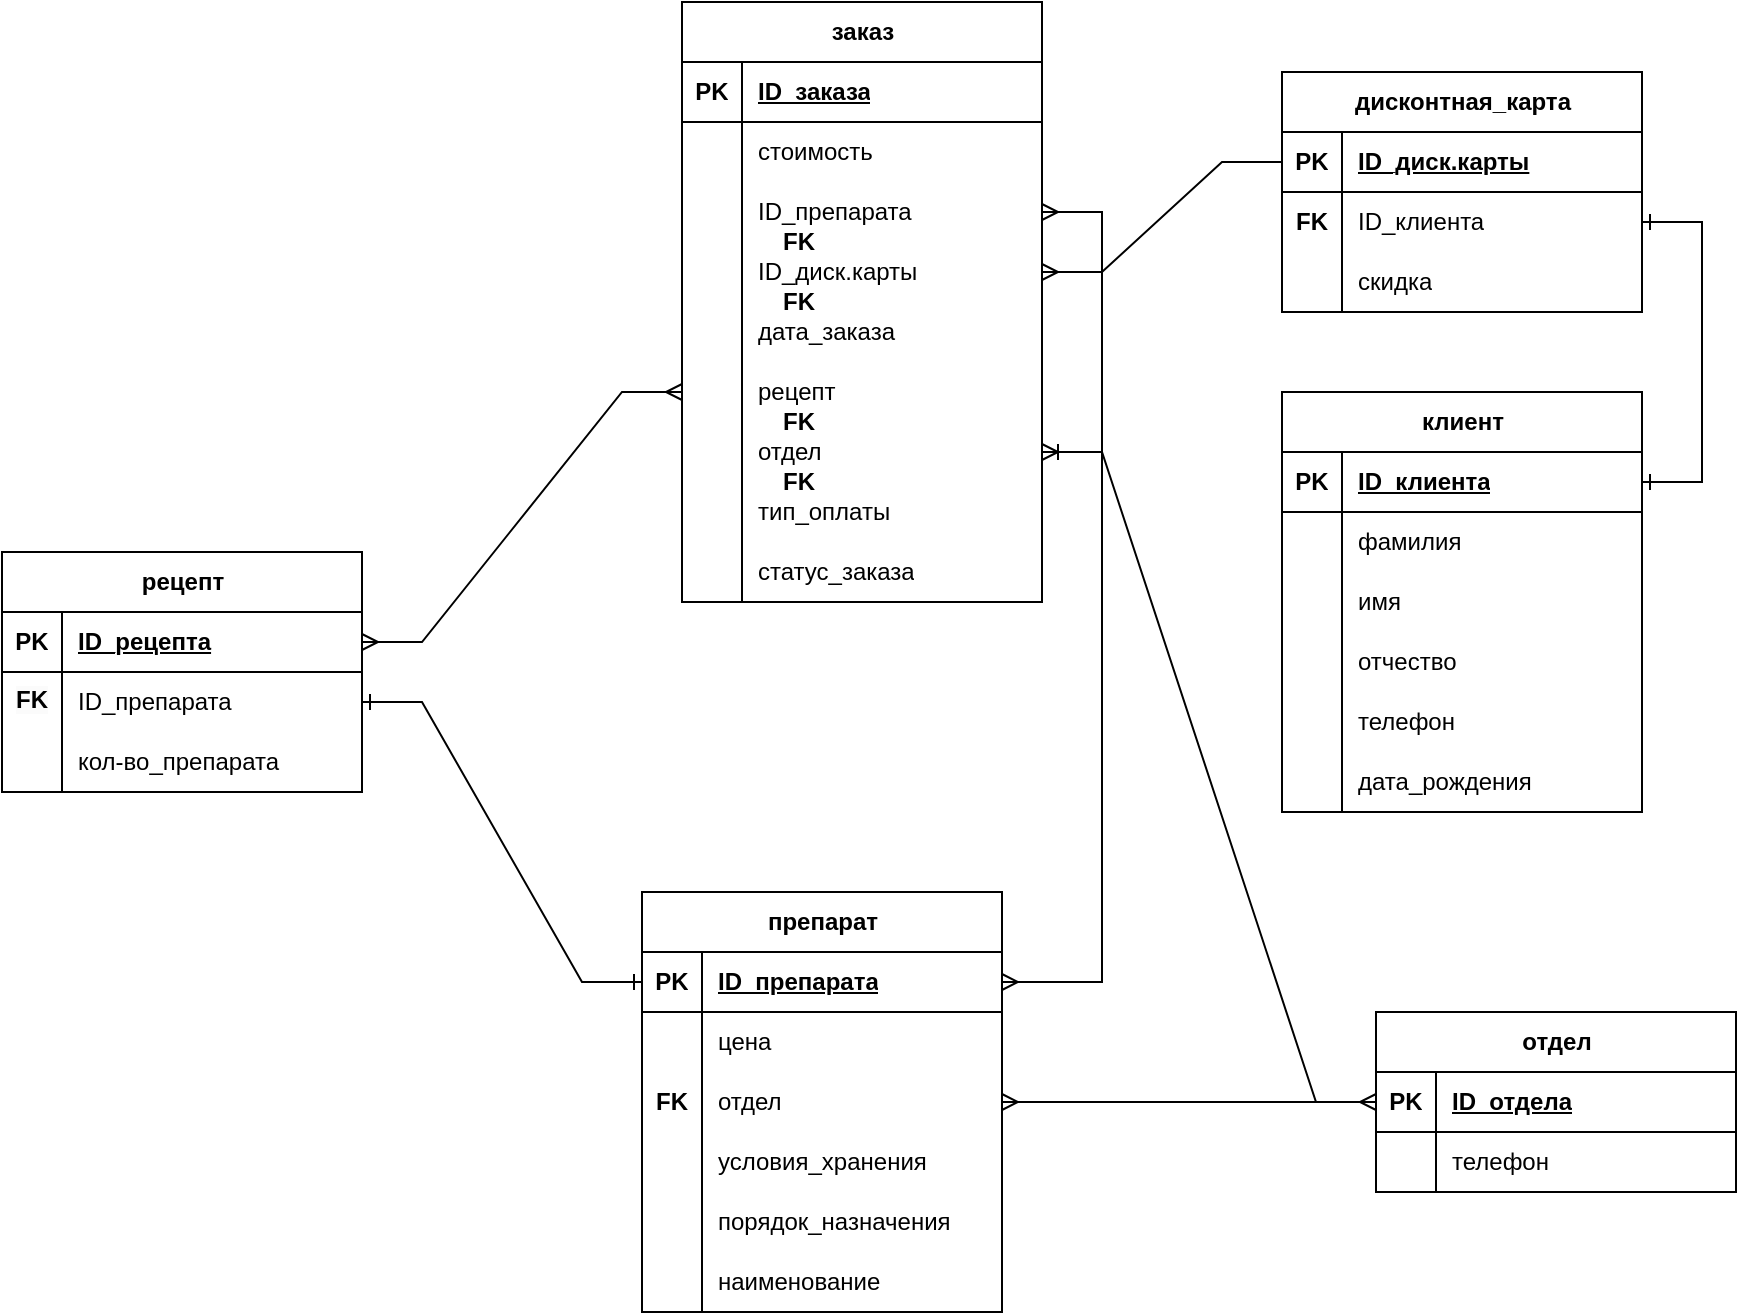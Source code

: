 <mxfile version="21.1.1" type="device">
  <diagram name="Страница 1" id="qy8NnJwtSG6lkpLDstHp">
    <mxGraphModel dx="2204" dy="796" grid="1" gridSize="10" guides="1" tooltips="1" connect="1" arrows="1" fold="1" page="1" pageScale="1" pageWidth="827" pageHeight="1169" math="0" shadow="0">
      <root>
        <mxCell id="0" />
        <mxCell id="1" parent="0" />
        <mxCell id="eyTSos5ArVH9YkbJexCp-23" value="отдел" style="shape=table;startSize=30;container=1;collapsible=1;childLayout=tableLayout;fixedRows=1;rowLines=0;fontStyle=1;align=center;resizeLast=1;html=1;" vertex="1" parent="1">
          <mxGeometry x="647" y="720" width="180" height="90" as="geometry" />
        </mxCell>
        <mxCell id="eyTSos5ArVH9YkbJexCp-24" value="" style="shape=tableRow;horizontal=0;startSize=0;swimlaneHead=0;swimlaneBody=0;fillColor=none;collapsible=0;dropTarget=0;points=[[0,0.5],[1,0.5]];portConstraint=eastwest;top=0;left=0;right=0;bottom=1;" vertex="1" parent="eyTSos5ArVH9YkbJexCp-23">
          <mxGeometry y="30" width="180" height="30" as="geometry" />
        </mxCell>
        <mxCell id="eyTSos5ArVH9YkbJexCp-25" value="PK" style="shape=partialRectangle;connectable=0;fillColor=none;top=0;left=0;bottom=0;right=0;fontStyle=1;overflow=hidden;whiteSpace=wrap;html=1;" vertex="1" parent="eyTSos5ArVH9YkbJexCp-24">
          <mxGeometry width="30" height="30" as="geometry">
            <mxRectangle width="30" height="30" as="alternateBounds" />
          </mxGeometry>
        </mxCell>
        <mxCell id="eyTSos5ArVH9YkbJexCp-26" value="ID_отдела" style="shape=partialRectangle;connectable=0;fillColor=none;top=0;left=0;bottom=0;right=0;align=left;spacingLeft=6;fontStyle=5;overflow=hidden;whiteSpace=wrap;html=1;" vertex="1" parent="eyTSos5ArVH9YkbJexCp-24">
          <mxGeometry x="30" width="150" height="30" as="geometry">
            <mxRectangle width="150" height="30" as="alternateBounds" />
          </mxGeometry>
        </mxCell>
        <mxCell id="eyTSos5ArVH9YkbJexCp-27" value="" style="shape=tableRow;horizontal=0;startSize=0;swimlaneHead=0;swimlaneBody=0;fillColor=none;collapsible=0;dropTarget=0;points=[[0,0.5],[1,0.5]];portConstraint=eastwest;top=0;left=0;right=0;bottom=0;" vertex="1" parent="eyTSos5ArVH9YkbJexCp-23">
          <mxGeometry y="60" width="180" height="30" as="geometry" />
        </mxCell>
        <mxCell id="eyTSos5ArVH9YkbJexCp-28" value="" style="shape=partialRectangle;connectable=0;fillColor=none;top=0;left=0;bottom=0;right=0;editable=1;overflow=hidden;whiteSpace=wrap;html=1;" vertex="1" parent="eyTSos5ArVH9YkbJexCp-27">
          <mxGeometry width="30" height="30" as="geometry">
            <mxRectangle width="30" height="30" as="alternateBounds" />
          </mxGeometry>
        </mxCell>
        <mxCell id="eyTSos5ArVH9YkbJexCp-29" value="телефон" style="shape=partialRectangle;connectable=0;fillColor=none;top=0;left=0;bottom=0;right=0;align=left;spacingLeft=6;overflow=hidden;whiteSpace=wrap;html=1;" vertex="1" parent="eyTSos5ArVH9YkbJexCp-27">
          <mxGeometry x="30" width="150" height="30" as="geometry">
            <mxRectangle width="150" height="30" as="alternateBounds" />
          </mxGeometry>
        </mxCell>
        <mxCell id="eyTSos5ArVH9YkbJexCp-43" value="" style="group" vertex="1" connectable="0" parent="1">
          <mxGeometry x="280" y="660" width="180" height="210" as="geometry" />
        </mxCell>
        <mxCell id="eyTSos5ArVH9YkbJexCp-10" value="препарат" style="shape=table;startSize=30;container=1;collapsible=1;childLayout=tableLayout;fixedRows=1;rowLines=0;fontStyle=1;align=center;resizeLast=1;html=1;" vertex="1" parent="eyTSos5ArVH9YkbJexCp-43">
          <mxGeometry width="180" height="210" as="geometry" />
        </mxCell>
        <mxCell id="eyTSos5ArVH9YkbJexCp-11" value="" style="shape=tableRow;horizontal=0;startSize=0;swimlaneHead=0;swimlaneBody=0;fillColor=none;collapsible=0;dropTarget=0;points=[[0,0.5],[1,0.5]];portConstraint=eastwest;top=0;left=0;right=0;bottom=1;" vertex="1" parent="eyTSos5ArVH9YkbJexCp-10">
          <mxGeometry y="30" width="180" height="30" as="geometry" />
        </mxCell>
        <mxCell id="eyTSos5ArVH9YkbJexCp-12" value="PK" style="shape=partialRectangle;connectable=0;fillColor=none;top=0;left=0;bottom=0;right=0;fontStyle=1;overflow=hidden;whiteSpace=wrap;html=1;" vertex="1" parent="eyTSos5ArVH9YkbJexCp-11">
          <mxGeometry width="30" height="30" as="geometry">
            <mxRectangle width="30" height="30" as="alternateBounds" />
          </mxGeometry>
        </mxCell>
        <mxCell id="eyTSos5ArVH9YkbJexCp-13" value="ID_препарата" style="shape=partialRectangle;connectable=0;fillColor=none;top=0;left=0;bottom=0;right=0;align=left;spacingLeft=6;fontStyle=5;overflow=hidden;whiteSpace=wrap;html=1;" vertex="1" parent="eyTSos5ArVH9YkbJexCp-11">
          <mxGeometry x="30" width="150" height="30" as="geometry">
            <mxRectangle width="150" height="30" as="alternateBounds" />
          </mxGeometry>
        </mxCell>
        <mxCell id="eyTSos5ArVH9YkbJexCp-14" value="" style="shape=tableRow;horizontal=0;startSize=0;swimlaneHead=0;swimlaneBody=0;fillColor=none;collapsible=0;dropTarget=0;points=[[0,0.5],[1,0.5]];portConstraint=eastwest;top=0;left=0;right=0;bottom=0;" vertex="1" parent="eyTSos5ArVH9YkbJexCp-10">
          <mxGeometry y="60" width="180" height="30" as="geometry" />
        </mxCell>
        <mxCell id="eyTSos5ArVH9YkbJexCp-15" value="" style="shape=partialRectangle;connectable=0;fillColor=none;top=0;left=0;bottom=0;right=0;editable=1;overflow=hidden;whiteSpace=wrap;html=1;" vertex="1" parent="eyTSos5ArVH9YkbJexCp-14">
          <mxGeometry width="30" height="30" as="geometry">
            <mxRectangle width="30" height="30" as="alternateBounds" />
          </mxGeometry>
        </mxCell>
        <mxCell id="eyTSos5ArVH9YkbJexCp-16" value="цена" style="shape=partialRectangle;connectable=0;fillColor=none;top=0;left=0;bottom=0;right=0;align=left;spacingLeft=6;overflow=hidden;whiteSpace=wrap;html=1;" vertex="1" parent="eyTSos5ArVH9YkbJexCp-14">
          <mxGeometry x="30" width="150" height="30" as="geometry">
            <mxRectangle width="150" height="30" as="alternateBounds" />
          </mxGeometry>
        </mxCell>
        <mxCell id="eyTSos5ArVH9YkbJexCp-17" value="" style="shape=tableRow;horizontal=0;startSize=0;swimlaneHead=0;swimlaneBody=0;fillColor=none;collapsible=0;dropTarget=0;points=[[0,0.5],[1,0.5]];portConstraint=eastwest;top=0;left=0;right=0;bottom=0;" vertex="1" parent="eyTSos5ArVH9YkbJexCp-10">
          <mxGeometry y="90" width="180" height="30" as="geometry" />
        </mxCell>
        <mxCell id="eyTSos5ArVH9YkbJexCp-18" value="" style="shape=partialRectangle;connectable=0;fillColor=none;top=0;left=0;bottom=0;right=0;editable=1;overflow=hidden;whiteSpace=wrap;html=1;" vertex="1" parent="eyTSos5ArVH9YkbJexCp-17">
          <mxGeometry width="30" height="30" as="geometry">
            <mxRectangle width="30" height="30" as="alternateBounds" />
          </mxGeometry>
        </mxCell>
        <mxCell id="eyTSos5ArVH9YkbJexCp-19" value="отдел" style="shape=partialRectangle;connectable=0;fillColor=none;top=0;left=0;bottom=0;right=0;align=left;spacingLeft=6;overflow=hidden;whiteSpace=wrap;html=1;" vertex="1" parent="eyTSos5ArVH9YkbJexCp-17">
          <mxGeometry x="30" width="150" height="30" as="geometry">
            <mxRectangle width="150" height="30" as="alternateBounds" />
          </mxGeometry>
        </mxCell>
        <mxCell id="eyTSos5ArVH9YkbJexCp-20" value="" style="shape=tableRow;horizontal=0;startSize=0;swimlaneHead=0;swimlaneBody=0;fillColor=none;collapsible=0;dropTarget=0;points=[[0,0.5],[1,0.5]];portConstraint=eastwest;top=0;left=0;right=0;bottom=0;" vertex="1" parent="eyTSos5ArVH9YkbJexCp-10">
          <mxGeometry y="120" width="180" height="30" as="geometry" />
        </mxCell>
        <mxCell id="eyTSos5ArVH9YkbJexCp-21" value="" style="shape=partialRectangle;connectable=0;fillColor=none;top=0;left=0;bottom=0;right=0;editable=1;overflow=hidden;whiteSpace=wrap;html=1;" vertex="1" parent="eyTSos5ArVH9YkbJexCp-20">
          <mxGeometry width="30" height="30" as="geometry">
            <mxRectangle width="30" height="30" as="alternateBounds" />
          </mxGeometry>
        </mxCell>
        <mxCell id="eyTSos5ArVH9YkbJexCp-22" value="условия_хранения" style="shape=partialRectangle;connectable=0;fillColor=none;top=0;left=0;bottom=0;right=0;align=left;spacingLeft=6;overflow=hidden;whiteSpace=wrap;html=1;" vertex="1" parent="eyTSos5ArVH9YkbJexCp-20">
          <mxGeometry x="30" width="150" height="30" as="geometry">
            <mxRectangle width="150" height="30" as="alternateBounds" />
          </mxGeometry>
        </mxCell>
        <mxCell id="eyTSos5ArVH9YkbJexCp-36" value="" style="shape=tableRow;horizontal=0;startSize=0;swimlaneHead=0;swimlaneBody=0;fillColor=none;collapsible=0;dropTarget=0;points=[[0,0.5],[1,0.5]];portConstraint=eastwest;top=0;left=0;right=0;bottom=0;" vertex="1" parent="eyTSos5ArVH9YkbJexCp-10">
          <mxGeometry y="150" width="180" height="30" as="geometry" />
        </mxCell>
        <mxCell id="eyTSos5ArVH9YkbJexCp-37" value="" style="shape=partialRectangle;connectable=0;fillColor=none;top=0;left=0;bottom=0;right=0;editable=1;overflow=hidden;whiteSpace=wrap;html=1;" vertex="1" parent="eyTSos5ArVH9YkbJexCp-36">
          <mxGeometry width="30" height="30" as="geometry">
            <mxRectangle width="30" height="30" as="alternateBounds" />
          </mxGeometry>
        </mxCell>
        <mxCell id="eyTSos5ArVH9YkbJexCp-38" value="порядок_назначения" style="shape=partialRectangle;connectable=0;fillColor=none;top=0;left=0;bottom=0;right=0;align=left;spacingLeft=6;overflow=hidden;whiteSpace=wrap;html=1;" vertex="1" parent="eyTSos5ArVH9YkbJexCp-36">
          <mxGeometry x="30" width="150" height="30" as="geometry">
            <mxRectangle width="150" height="30" as="alternateBounds" />
          </mxGeometry>
        </mxCell>
        <mxCell id="eyTSos5ArVH9YkbJexCp-39" value="" style="shape=tableRow;horizontal=0;startSize=0;swimlaneHead=0;swimlaneBody=0;fillColor=none;collapsible=0;dropTarget=0;points=[[0,0.5],[1,0.5]];portConstraint=eastwest;top=0;left=0;right=0;bottom=0;" vertex="1" parent="eyTSos5ArVH9YkbJexCp-10">
          <mxGeometry y="180" width="180" height="30" as="geometry" />
        </mxCell>
        <mxCell id="eyTSos5ArVH9YkbJexCp-40" value="" style="shape=partialRectangle;connectable=0;fillColor=none;top=0;left=0;bottom=0;right=0;editable=1;overflow=hidden;whiteSpace=wrap;html=1;" vertex="1" parent="eyTSos5ArVH9YkbJexCp-39">
          <mxGeometry width="30" height="30" as="geometry">
            <mxRectangle width="30" height="30" as="alternateBounds" />
          </mxGeometry>
        </mxCell>
        <mxCell id="eyTSos5ArVH9YkbJexCp-41" value="наименование" style="shape=partialRectangle;connectable=0;fillColor=none;top=0;left=0;bottom=0;right=0;align=left;spacingLeft=6;overflow=hidden;whiteSpace=wrap;html=1;" vertex="1" parent="eyTSos5ArVH9YkbJexCp-39">
          <mxGeometry x="30" width="150" height="30" as="geometry">
            <mxRectangle width="150" height="30" as="alternateBounds" />
          </mxGeometry>
        </mxCell>
        <mxCell id="eyTSos5ArVH9YkbJexCp-42" value="FK" style="shape=partialRectangle;connectable=0;fillColor=none;top=0;left=0;bottom=0;right=0;fontStyle=1;overflow=hidden;whiteSpace=wrap;html=1;" vertex="1" parent="eyTSos5ArVH9YkbJexCp-43">
          <mxGeometry y="90" width="30" height="30" as="geometry">
            <mxRectangle width="30" height="30" as="alternateBounds" />
          </mxGeometry>
        </mxCell>
        <mxCell id="eyTSos5ArVH9YkbJexCp-87" value="клиент" style="shape=table;startSize=30;container=1;collapsible=1;childLayout=tableLayout;fixedRows=1;rowLines=0;fontStyle=1;align=center;resizeLast=1;html=1;" vertex="1" parent="1">
          <mxGeometry x="600" y="410" width="180" height="210" as="geometry" />
        </mxCell>
        <mxCell id="eyTSos5ArVH9YkbJexCp-88" value="" style="shape=tableRow;horizontal=0;startSize=0;swimlaneHead=0;swimlaneBody=0;fillColor=none;collapsible=0;dropTarget=0;points=[[0,0.5],[1,0.5]];portConstraint=eastwest;top=0;left=0;right=0;bottom=1;" vertex="1" parent="eyTSos5ArVH9YkbJexCp-87">
          <mxGeometry y="30" width="180" height="30" as="geometry" />
        </mxCell>
        <mxCell id="eyTSos5ArVH9YkbJexCp-89" value="PK" style="shape=partialRectangle;connectable=0;fillColor=none;top=0;left=0;bottom=0;right=0;fontStyle=1;overflow=hidden;whiteSpace=wrap;html=1;" vertex="1" parent="eyTSos5ArVH9YkbJexCp-88">
          <mxGeometry width="30" height="30" as="geometry">
            <mxRectangle width="30" height="30" as="alternateBounds" />
          </mxGeometry>
        </mxCell>
        <mxCell id="eyTSos5ArVH9YkbJexCp-90" value="ID_клиента" style="shape=partialRectangle;connectable=0;fillColor=none;top=0;left=0;bottom=0;right=0;align=left;spacingLeft=6;fontStyle=5;overflow=hidden;whiteSpace=wrap;html=1;" vertex="1" parent="eyTSos5ArVH9YkbJexCp-88">
          <mxGeometry x="30" width="150" height="30" as="geometry">
            <mxRectangle width="150" height="30" as="alternateBounds" />
          </mxGeometry>
        </mxCell>
        <mxCell id="eyTSos5ArVH9YkbJexCp-91" value="" style="shape=tableRow;horizontal=0;startSize=0;swimlaneHead=0;swimlaneBody=0;fillColor=none;collapsible=0;dropTarget=0;points=[[0,0.5],[1,0.5]];portConstraint=eastwest;top=0;left=0;right=0;bottom=0;" vertex="1" parent="eyTSos5ArVH9YkbJexCp-87">
          <mxGeometry y="60" width="180" height="30" as="geometry" />
        </mxCell>
        <mxCell id="eyTSos5ArVH9YkbJexCp-92" value="" style="shape=partialRectangle;connectable=0;fillColor=none;top=0;left=0;bottom=0;right=0;editable=1;overflow=hidden;whiteSpace=wrap;html=1;" vertex="1" parent="eyTSos5ArVH9YkbJexCp-91">
          <mxGeometry width="30" height="30" as="geometry">
            <mxRectangle width="30" height="30" as="alternateBounds" />
          </mxGeometry>
        </mxCell>
        <mxCell id="eyTSos5ArVH9YkbJexCp-93" value="фамилия" style="shape=partialRectangle;connectable=0;fillColor=none;top=0;left=0;bottom=0;right=0;align=left;spacingLeft=6;overflow=hidden;whiteSpace=wrap;html=1;" vertex="1" parent="eyTSos5ArVH9YkbJexCp-91">
          <mxGeometry x="30" width="150" height="30" as="geometry">
            <mxRectangle width="150" height="30" as="alternateBounds" />
          </mxGeometry>
        </mxCell>
        <mxCell id="eyTSos5ArVH9YkbJexCp-94" value="" style="shape=tableRow;horizontal=0;startSize=0;swimlaneHead=0;swimlaneBody=0;fillColor=none;collapsible=0;dropTarget=0;points=[[0,0.5],[1,0.5]];portConstraint=eastwest;top=0;left=0;right=0;bottom=0;" vertex="1" parent="eyTSos5ArVH9YkbJexCp-87">
          <mxGeometry y="90" width="180" height="30" as="geometry" />
        </mxCell>
        <mxCell id="eyTSos5ArVH9YkbJexCp-95" value="" style="shape=partialRectangle;connectable=0;fillColor=none;top=0;left=0;bottom=0;right=0;editable=1;overflow=hidden;whiteSpace=wrap;html=1;" vertex="1" parent="eyTSos5ArVH9YkbJexCp-94">
          <mxGeometry width="30" height="30" as="geometry">
            <mxRectangle width="30" height="30" as="alternateBounds" />
          </mxGeometry>
        </mxCell>
        <mxCell id="eyTSos5ArVH9YkbJexCp-96" value="имя" style="shape=partialRectangle;connectable=0;fillColor=none;top=0;left=0;bottom=0;right=0;align=left;spacingLeft=6;overflow=hidden;whiteSpace=wrap;html=1;" vertex="1" parent="eyTSos5ArVH9YkbJexCp-94">
          <mxGeometry x="30" width="150" height="30" as="geometry">
            <mxRectangle width="150" height="30" as="alternateBounds" />
          </mxGeometry>
        </mxCell>
        <mxCell id="eyTSos5ArVH9YkbJexCp-97" value="" style="shape=tableRow;horizontal=0;startSize=0;swimlaneHead=0;swimlaneBody=0;fillColor=none;collapsible=0;dropTarget=0;points=[[0,0.5],[1,0.5]];portConstraint=eastwest;top=0;left=0;right=0;bottom=0;" vertex="1" parent="eyTSos5ArVH9YkbJexCp-87">
          <mxGeometry y="120" width="180" height="30" as="geometry" />
        </mxCell>
        <mxCell id="eyTSos5ArVH9YkbJexCp-98" value="" style="shape=partialRectangle;connectable=0;fillColor=none;top=0;left=0;bottom=0;right=0;editable=1;overflow=hidden;whiteSpace=wrap;html=1;" vertex="1" parent="eyTSos5ArVH9YkbJexCp-97">
          <mxGeometry width="30" height="30" as="geometry">
            <mxRectangle width="30" height="30" as="alternateBounds" />
          </mxGeometry>
        </mxCell>
        <mxCell id="eyTSos5ArVH9YkbJexCp-99" value="отчество" style="shape=partialRectangle;connectable=0;fillColor=none;top=0;left=0;bottom=0;right=0;align=left;spacingLeft=6;overflow=hidden;whiteSpace=wrap;html=1;" vertex="1" parent="eyTSos5ArVH9YkbJexCp-97">
          <mxGeometry x="30" width="150" height="30" as="geometry">
            <mxRectangle width="150" height="30" as="alternateBounds" />
          </mxGeometry>
        </mxCell>
        <mxCell id="eyTSos5ArVH9YkbJexCp-100" value="" style="shape=tableRow;horizontal=0;startSize=0;swimlaneHead=0;swimlaneBody=0;fillColor=none;collapsible=0;dropTarget=0;points=[[0,0.5],[1,0.5]];portConstraint=eastwest;top=0;left=0;right=0;bottom=0;" vertex="1" parent="eyTSos5ArVH9YkbJexCp-87">
          <mxGeometry y="150" width="180" height="30" as="geometry" />
        </mxCell>
        <mxCell id="eyTSos5ArVH9YkbJexCp-101" value="" style="shape=partialRectangle;connectable=0;fillColor=none;top=0;left=0;bottom=0;right=0;editable=1;overflow=hidden;whiteSpace=wrap;html=1;" vertex="1" parent="eyTSos5ArVH9YkbJexCp-100">
          <mxGeometry width="30" height="30" as="geometry">
            <mxRectangle width="30" height="30" as="alternateBounds" />
          </mxGeometry>
        </mxCell>
        <mxCell id="eyTSos5ArVH9YkbJexCp-102" value="телефон" style="shape=partialRectangle;connectable=0;fillColor=none;top=0;left=0;bottom=0;right=0;align=left;spacingLeft=6;overflow=hidden;whiteSpace=wrap;html=1;" vertex="1" parent="eyTSos5ArVH9YkbJexCp-100">
          <mxGeometry x="30" width="150" height="30" as="geometry">
            <mxRectangle width="150" height="30" as="alternateBounds" />
          </mxGeometry>
        </mxCell>
        <mxCell id="eyTSos5ArVH9YkbJexCp-103" value="" style="shape=tableRow;horizontal=0;startSize=0;swimlaneHead=0;swimlaneBody=0;fillColor=none;collapsible=0;dropTarget=0;points=[[0,0.5],[1,0.5]];portConstraint=eastwest;top=0;left=0;right=0;bottom=0;" vertex="1" parent="eyTSos5ArVH9YkbJexCp-87">
          <mxGeometry y="180" width="180" height="30" as="geometry" />
        </mxCell>
        <mxCell id="eyTSos5ArVH9YkbJexCp-104" value="" style="shape=partialRectangle;connectable=0;fillColor=none;top=0;left=0;bottom=0;right=0;editable=1;overflow=hidden;whiteSpace=wrap;html=1;" vertex="1" parent="eyTSos5ArVH9YkbJexCp-103">
          <mxGeometry width="30" height="30" as="geometry">
            <mxRectangle width="30" height="30" as="alternateBounds" />
          </mxGeometry>
        </mxCell>
        <mxCell id="eyTSos5ArVH9YkbJexCp-105" value="дата_рождения" style="shape=partialRectangle;connectable=0;fillColor=none;top=0;left=0;bottom=0;right=0;align=left;spacingLeft=6;overflow=hidden;whiteSpace=wrap;html=1;" vertex="1" parent="eyTSos5ArVH9YkbJexCp-103">
          <mxGeometry x="30" width="150" height="30" as="geometry">
            <mxRectangle width="150" height="30" as="alternateBounds" />
          </mxGeometry>
        </mxCell>
        <mxCell id="eyTSos5ArVH9YkbJexCp-124" value="" style="group" vertex="1" connectable="0" parent="1">
          <mxGeometry x="600" y="250" width="180" height="120" as="geometry" />
        </mxCell>
        <mxCell id="eyTSos5ArVH9YkbJexCp-106" value="дисконтная_карта" style="shape=table;startSize=30;container=1;collapsible=1;childLayout=tableLayout;fixedRows=1;rowLines=0;fontStyle=1;align=center;resizeLast=1;html=1;" vertex="1" parent="eyTSos5ArVH9YkbJexCp-124">
          <mxGeometry width="180" height="120" as="geometry" />
        </mxCell>
        <mxCell id="eyTSos5ArVH9YkbJexCp-107" value="" style="shape=tableRow;horizontal=0;startSize=0;swimlaneHead=0;swimlaneBody=0;fillColor=none;collapsible=0;dropTarget=0;points=[[0,0.5],[1,0.5]];portConstraint=eastwest;top=0;left=0;right=0;bottom=1;" vertex="1" parent="eyTSos5ArVH9YkbJexCp-106">
          <mxGeometry y="30" width="180" height="30" as="geometry" />
        </mxCell>
        <mxCell id="eyTSos5ArVH9YkbJexCp-108" value="PK" style="shape=partialRectangle;connectable=0;fillColor=none;top=0;left=0;bottom=0;right=0;fontStyle=1;overflow=hidden;whiteSpace=wrap;html=1;" vertex="1" parent="eyTSos5ArVH9YkbJexCp-107">
          <mxGeometry width="30" height="30" as="geometry">
            <mxRectangle width="30" height="30" as="alternateBounds" />
          </mxGeometry>
        </mxCell>
        <mxCell id="eyTSos5ArVH9YkbJexCp-109" value="ID_диск.карты" style="shape=partialRectangle;connectable=0;fillColor=none;top=0;left=0;bottom=0;right=0;align=left;spacingLeft=6;fontStyle=5;overflow=hidden;whiteSpace=wrap;html=1;" vertex="1" parent="eyTSos5ArVH9YkbJexCp-107">
          <mxGeometry x="30" width="150" height="30" as="geometry">
            <mxRectangle width="150" height="30" as="alternateBounds" />
          </mxGeometry>
        </mxCell>
        <mxCell id="eyTSos5ArVH9YkbJexCp-110" value="" style="shape=tableRow;horizontal=0;startSize=0;swimlaneHead=0;swimlaneBody=0;fillColor=none;collapsible=0;dropTarget=0;points=[[0,0.5],[1,0.5]];portConstraint=eastwest;top=0;left=0;right=0;bottom=0;" vertex="1" parent="eyTSos5ArVH9YkbJexCp-106">
          <mxGeometry y="60" width="180" height="30" as="geometry" />
        </mxCell>
        <mxCell id="eyTSos5ArVH9YkbJexCp-111" value="" style="shape=partialRectangle;connectable=0;fillColor=none;top=0;left=0;bottom=0;right=0;editable=1;overflow=hidden;whiteSpace=wrap;html=1;" vertex="1" parent="eyTSos5ArVH9YkbJexCp-110">
          <mxGeometry width="30" height="30" as="geometry">
            <mxRectangle width="30" height="30" as="alternateBounds" />
          </mxGeometry>
        </mxCell>
        <mxCell id="eyTSos5ArVH9YkbJexCp-112" value="ID_клиента" style="shape=partialRectangle;connectable=0;fillColor=none;top=0;left=0;bottom=0;right=0;align=left;spacingLeft=6;overflow=hidden;whiteSpace=wrap;html=1;" vertex="1" parent="eyTSos5ArVH9YkbJexCp-110">
          <mxGeometry x="30" width="150" height="30" as="geometry">
            <mxRectangle width="150" height="30" as="alternateBounds" />
          </mxGeometry>
        </mxCell>
        <mxCell id="eyTSos5ArVH9YkbJexCp-113" value="" style="shape=tableRow;horizontal=0;startSize=0;swimlaneHead=0;swimlaneBody=0;fillColor=none;collapsible=0;dropTarget=0;points=[[0,0.5],[1,0.5]];portConstraint=eastwest;top=0;left=0;right=0;bottom=0;" vertex="1" parent="eyTSos5ArVH9YkbJexCp-106">
          <mxGeometry y="90" width="180" height="30" as="geometry" />
        </mxCell>
        <mxCell id="eyTSos5ArVH9YkbJexCp-114" value="" style="shape=partialRectangle;connectable=0;fillColor=none;top=0;left=0;bottom=0;right=0;editable=1;overflow=hidden;whiteSpace=wrap;html=1;" vertex="1" parent="eyTSos5ArVH9YkbJexCp-113">
          <mxGeometry width="30" height="30" as="geometry">
            <mxRectangle width="30" height="30" as="alternateBounds" />
          </mxGeometry>
        </mxCell>
        <mxCell id="eyTSos5ArVH9YkbJexCp-115" value="скидка" style="shape=partialRectangle;connectable=0;fillColor=none;top=0;left=0;bottom=0;right=0;align=left;spacingLeft=6;overflow=hidden;whiteSpace=wrap;html=1;" vertex="1" parent="eyTSos5ArVH9YkbJexCp-113">
          <mxGeometry x="30" width="150" height="30" as="geometry">
            <mxRectangle width="150" height="30" as="alternateBounds" />
          </mxGeometry>
        </mxCell>
        <mxCell id="eyTSos5ArVH9YkbJexCp-119" value="FK" style="shape=partialRectangle;connectable=0;fillColor=none;top=0;left=0;bottom=0;right=0;fontStyle=1;overflow=hidden;whiteSpace=wrap;html=1;" vertex="1" parent="eyTSos5ArVH9YkbJexCp-124">
          <mxGeometry y="60" width="30" height="30" as="geometry">
            <mxRectangle width="30" height="30" as="alternateBounds" />
          </mxGeometry>
        </mxCell>
        <mxCell id="eyTSos5ArVH9YkbJexCp-127" value="" style="edgeStyle=entityRelationEdgeStyle;fontSize=12;html=1;endArrow=ERone;rounded=0;endFill=0;startArrow=ERone;startFill=0;" edge="1" parent="1" source="eyTSos5ArVH9YkbJexCp-88" target="eyTSos5ArVH9YkbJexCp-110">
          <mxGeometry width="100" height="100" relative="1" as="geometry">
            <mxPoint x="220" y="570" as="sourcePoint" />
            <mxPoint x="670" y="630" as="targetPoint" />
          </mxGeometry>
        </mxCell>
        <mxCell id="eyTSos5ArVH9YkbJexCp-128" value="" style="edgeStyle=entityRelationEdgeStyle;fontSize=12;html=1;endArrow=ERmany;rounded=0;" edge="1" parent="1" source="eyTSos5ArVH9YkbJexCp-107" target="eyTSos5ArVH9YkbJexCp-69">
          <mxGeometry width="100" height="100" relative="1" as="geometry">
            <mxPoint x="530" y="610" as="sourcePoint" />
            <mxPoint x="770" y="540" as="targetPoint" />
          </mxGeometry>
        </mxCell>
        <mxCell id="eyTSos5ArVH9YkbJexCp-129" value="" style="edgeStyle=entityRelationEdgeStyle;fontSize=12;html=1;endArrow=ERone;endFill=1;rounded=0;startArrow=ERone;startFill=0;" edge="1" parent="1" source="eyTSos5ArVH9YkbJexCp-11" target="eyTSos5ArVH9YkbJexCp-48">
          <mxGeometry width="100" height="100" relative="1" as="geometry">
            <mxPoint x="610" y="260" as="sourcePoint" />
            <mxPoint x="710" y="160" as="targetPoint" />
          </mxGeometry>
        </mxCell>
        <mxCell id="eyTSos5ArVH9YkbJexCp-130" value="" style="group" vertex="1" connectable="0" parent="1">
          <mxGeometry x="340" y="230" width="180" height="300" as="geometry" />
        </mxCell>
        <mxCell id="eyTSos5ArVH9YkbJexCp-120" value="FK" style="shape=partialRectangle;connectable=0;fillColor=none;top=0;left=0;bottom=0;right=0;fontStyle=1;overflow=hidden;whiteSpace=wrap;html=1;" vertex="1" parent="eyTSos5ArVH9YkbJexCp-130">
          <mxGeometry y="90" width="36.667" height="30" as="geometry">
            <mxRectangle width="30" height="30" as="alternateBounds" />
          </mxGeometry>
        </mxCell>
        <mxCell id="eyTSos5ArVH9YkbJexCp-121" value="FK" style="shape=partialRectangle;connectable=0;fillColor=none;top=0;left=0;bottom=0;right=0;fontStyle=1;overflow=hidden;whiteSpace=wrap;html=1;" vertex="1" parent="eyTSos5ArVH9YkbJexCp-130">
          <mxGeometry y="120" width="36.667" height="30" as="geometry">
            <mxRectangle width="30" height="30" as="alternateBounds" />
          </mxGeometry>
        </mxCell>
        <mxCell id="eyTSos5ArVH9YkbJexCp-122" value="FK" style="shape=partialRectangle;connectable=0;fillColor=none;top=0;left=0;bottom=0;right=0;fontStyle=1;overflow=hidden;whiteSpace=wrap;html=1;" vertex="1" parent="eyTSos5ArVH9YkbJexCp-130">
          <mxGeometry y="180" width="36.667" height="30" as="geometry">
            <mxRectangle width="30" height="30" as="alternateBounds" />
          </mxGeometry>
        </mxCell>
        <mxCell id="eyTSos5ArVH9YkbJexCp-123" value="FK" style="shape=partialRectangle;connectable=0;fillColor=none;top=0;left=0;bottom=0;right=0;fontStyle=1;overflow=hidden;whiteSpace=wrap;html=1;" vertex="1" parent="eyTSos5ArVH9YkbJexCp-130">
          <mxGeometry y="210" width="36.667" height="30" as="geometry">
            <mxRectangle width="30" height="30" as="alternateBounds" />
          </mxGeometry>
        </mxCell>
        <mxCell id="eyTSos5ArVH9YkbJexCp-59" value="заказ" style="shape=table;startSize=30;container=1;collapsible=1;childLayout=tableLayout;fixedRows=1;rowLines=0;fontStyle=1;align=center;resizeLast=1;html=1;" vertex="1" parent="eyTSos5ArVH9YkbJexCp-130">
          <mxGeometry x="-40" y="-15" width="180" height="300" as="geometry" />
        </mxCell>
        <mxCell id="eyTSos5ArVH9YkbJexCp-60" value="" style="shape=tableRow;horizontal=0;startSize=0;swimlaneHead=0;swimlaneBody=0;fillColor=none;collapsible=0;dropTarget=0;points=[[0,0.5],[1,0.5]];portConstraint=eastwest;top=0;left=0;right=0;bottom=1;" vertex="1" parent="eyTSos5ArVH9YkbJexCp-59">
          <mxGeometry y="30" width="180" height="30" as="geometry" />
        </mxCell>
        <mxCell id="eyTSos5ArVH9YkbJexCp-61" value="PK" style="shape=partialRectangle;connectable=0;fillColor=none;top=0;left=0;bottom=0;right=0;fontStyle=1;overflow=hidden;whiteSpace=wrap;html=1;" vertex="1" parent="eyTSos5ArVH9YkbJexCp-60">
          <mxGeometry width="30" height="30" as="geometry">
            <mxRectangle width="30" height="30" as="alternateBounds" />
          </mxGeometry>
        </mxCell>
        <mxCell id="eyTSos5ArVH9YkbJexCp-62" value="ID_заказа" style="shape=partialRectangle;connectable=0;fillColor=none;top=0;left=0;bottom=0;right=0;align=left;spacingLeft=6;fontStyle=5;overflow=hidden;whiteSpace=wrap;html=1;" vertex="1" parent="eyTSos5ArVH9YkbJexCp-60">
          <mxGeometry x="30" width="150" height="30" as="geometry">
            <mxRectangle width="150" height="30" as="alternateBounds" />
          </mxGeometry>
        </mxCell>
        <mxCell id="eyTSos5ArVH9YkbJexCp-63" value="" style="shape=tableRow;horizontal=0;startSize=0;swimlaneHead=0;swimlaneBody=0;fillColor=none;collapsible=0;dropTarget=0;points=[[0,0.5],[1,0.5]];portConstraint=eastwest;top=0;left=0;right=0;bottom=0;" vertex="1" parent="eyTSos5ArVH9YkbJexCp-59">
          <mxGeometry y="60" width="180" height="30" as="geometry" />
        </mxCell>
        <mxCell id="eyTSos5ArVH9YkbJexCp-64" value="" style="shape=partialRectangle;connectable=0;fillColor=none;top=0;left=0;bottom=0;right=0;editable=1;overflow=hidden;whiteSpace=wrap;html=1;" vertex="1" parent="eyTSos5ArVH9YkbJexCp-63">
          <mxGeometry width="30" height="30" as="geometry">
            <mxRectangle width="30" height="30" as="alternateBounds" />
          </mxGeometry>
        </mxCell>
        <mxCell id="eyTSos5ArVH9YkbJexCp-65" value="стоимость" style="shape=partialRectangle;connectable=0;fillColor=none;top=0;left=0;bottom=0;right=0;align=left;spacingLeft=6;overflow=hidden;whiteSpace=wrap;html=1;" vertex="1" parent="eyTSos5ArVH9YkbJexCp-63">
          <mxGeometry x="30" width="150" height="30" as="geometry">
            <mxRectangle width="150" height="30" as="alternateBounds" />
          </mxGeometry>
        </mxCell>
        <mxCell id="eyTSos5ArVH9YkbJexCp-66" value="" style="shape=tableRow;horizontal=0;startSize=0;swimlaneHead=0;swimlaneBody=0;fillColor=none;collapsible=0;dropTarget=0;points=[[0,0.5],[1,0.5]];portConstraint=eastwest;top=0;left=0;right=0;bottom=0;" vertex="1" parent="eyTSos5ArVH9YkbJexCp-59">
          <mxGeometry y="90" width="180" height="30" as="geometry" />
        </mxCell>
        <mxCell id="eyTSos5ArVH9YkbJexCp-67" value="" style="shape=partialRectangle;connectable=0;fillColor=none;top=0;left=0;bottom=0;right=0;editable=1;overflow=hidden;whiteSpace=wrap;html=1;" vertex="1" parent="eyTSos5ArVH9YkbJexCp-66">
          <mxGeometry width="30" height="30" as="geometry">
            <mxRectangle width="30" height="30" as="alternateBounds" />
          </mxGeometry>
        </mxCell>
        <mxCell id="eyTSos5ArVH9YkbJexCp-68" value="ID_препарата" style="shape=partialRectangle;connectable=0;fillColor=none;top=0;left=0;bottom=0;right=0;align=left;spacingLeft=6;overflow=hidden;whiteSpace=wrap;html=1;" vertex="1" parent="eyTSos5ArVH9YkbJexCp-66">
          <mxGeometry x="30" width="150" height="30" as="geometry">
            <mxRectangle width="150" height="30" as="alternateBounds" />
          </mxGeometry>
        </mxCell>
        <mxCell id="eyTSos5ArVH9YkbJexCp-69" value="" style="shape=tableRow;horizontal=0;startSize=0;swimlaneHead=0;swimlaneBody=0;fillColor=none;collapsible=0;dropTarget=0;points=[[0,0.5],[1,0.5]];portConstraint=eastwest;top=0;left=0;right=0;bottom=0;" vertex="1" parent="eyTSos5ArVH9YkbJexCp-59">
          <mxGeometry y="120" width="180" height="30" as="geometry" />
        </mxCell>
        <mxCell id="eyTSos5ArVH9YkbJexCp-70" value="" style="shape=partialRectangle;connectable=0;fillColor=none;top=0;left=0;bottom=0;right=0;editable=1;overflow=hidden;whiteSpace=wrap;html=1;" vertex="1" parent="eyTSos5ArVH9YkbJexCp-69">
          <mxGeometry width="30" height="30" as="geometry">
            <mxRectangle width="30" height="30" as="alternateBounds" />
          </mxGeometry>
        </mxCell>
        <mxCell id="eyTSos5ArVH9YkbJexCp-71" value="ID_диск.карты" style="shape=partialRectangle;connectable=0;fillColor=none;top=0;left=0;bottom=0;right=0;align=left;spacingLeft=6;overflow=hidden;whiteSpace=wrap;html=1;" vertex="1" parent="eyTSos5ArVH9YkbJexCp-69">
          <mxGeometry x="30" width="150" height="30" as="geometry">
            <mxRectangle width="150" height="30" as="alternateBounds" />
          </mxGeometry>
        </mxCell>
        <mxCell id="eyTSos5ArVH9YkbJexCp-72" value="" style="shape=tableRow;horizontal=0;startSize=0;swimlaneHead=0;swimlaneBody=0;fillColor=none;collapsible=0;dropTarget=0;points=[[0,0.5],[1,0.5]];portConstraint=eastwest;top=0;left=0;right=0;bottom=0;" vertex="1" parent="eyTSos5ArVH9YkbJexCp-59">
          <mxGeometry y="150" width="180" height="30" as="geometry" />
        </mxCell>
        <mxCell id="eyTSos5ArVH9YkbJexCp-73" value="" style="shape=partialRectangle;connectable=0;fillColor=none;top=0;left=0;bottom=0;right=0;editable=1;overflow=hidden;whiteSpace=wrap;html=1;" vertex="1" parent="eyTSos5ArVH9YkbJexCp-72">
          <mxGeometry width="30" height="30" as="geometry">
            <mxRectangle width="30" height="30" as="alternateBounds" />
          </mxGeometry>
        </mxCell>
        <mxCell id="eyTSos5ArVH9YkbJexCp-74" value="дата_заказа" style="shape=partialRectangle;connectable=0;fillColor=none;top=0;left=0;bottom=0;right=0;align=left;spacingLeft=6;overflow=hidden;whiteSpace=wrap;html=1;" vertex="1" parent="eyTSos5ArVH9YkbJexCp-72">
          <mxGeometry x="30" width="150" height="30" as="geometry">
            <mxRectangle width="150" height="30" as="alternateBounds" />
          </mxGeometry>
        </mxCell>
        <mxCell id="eyTSos5ArVH9YkbJexCp-75" value="" style="shape=tableRow;horizontal=0;startSize=0;swimlaneHead=0;swimlaneBody=0;fillColor=none;collapsible=0;dropTarget=0;points=[[0,0.5],[1,0.5]];portConstraint=eastwest;top=0;left=0;right=0;bottom=0;" vertex="1" parent="eyTSos5ArVH9YkbJexCp-59">
          <mxGeometry y="180" width="180" height="30" as="geometry" />
        </mxCell>
        <mxCell id="eyTSos5ArVH9YkbJexCp-76" value="" style="shape=partialRectangle;connectable=0;fillColor=none;top=0;left=0;bottom=0;right=0;editable=1;overflow=hidden;whiteSpace=wrap;html=1;" vertex="1" parent="eyTSos5ArVH9YkbJexCp-75">
          <mxGeometry width="30" height="30" as="geometry">
            <mxRectangle width="30" height="30" as="alternateBounds" />
          </mxGeometry>
        </mxCell>
        <mxCell id="eyTSos5ArVH9YkbJexCp-77" value="рецепт" style="shape=partialRectangle;connectable=0;fillColor=none;top=0;left=0;bottom=0;right=0;align=left;spacingLeft=6;overflow=hidden;whiteSpace=wrap;html=1;" vertex="1" parent="eyTSos5ArVH9YkbJexCp-75">
          <mxGeometry x="30" width="150" height="30" as="geometry">
            <mxRectangle width="150" height="30" as="alternateBounds" />
          </mxGeometry>
        </mxCell>
        <mxCell id="eyTSos5ArVH9YkbJexCp-78" value="" style="shape=tableRow;horizontal=0;startSize=0;swimlaneHead=0;swimlaneBody=0;fillColor=none;collapsible=0;dropTarget=0;points=[[0,0.5],[1,0.5]];portConstraint=eastwest;top=0;left=0;right=0;bottom=0;" vertex="1" parent="eyTSos5ArVH9YkbJexCp-59">
          <mxGeometry y="210" width="180" height="30" as="geometry" />
        </mxCell>
        <mxCell id="eyTSos5ArVH9YkbJexCp-79" value="" style="shape=partialRectangle;connectable=0;fillColor=none;top=0;left=0;bottom=0;right=0;editable=1;overflow=hidden;whiteSpace=wrap;html=1;" vertex="1" parent="eyTSos5ArVH9YkbJexCp-78">
          <mxGeometry width="30" height="30" as="geometry">
            <mxRectangle width="30" height="30" as="alternateBounds" />
          </mxGeometry>
        </mxCell>
        <mxCell id="eyTSos5ArVH9YkbJexCp-80" value="отдел" style="shape=partialRectangle;connectable=0;fillColor=none;top=0;left=0;bottom=0;right=0;align=left;spacingLeft=6;overflow=hidden;whiteSpace=wrap;html=1;" vertex="1" parent="eyTSos5ArVH9YkbJexCp-78">
          <mxGeometry x="30" width="150" height="30" as="geometry">
            <mxRectangle width="150" height="30" as="alternateBounds" />
          </mxGeometry>
        </mxCell>
        <mxCell id="eyTSos5ArVH9YkbJexCp-81" value="" style="shape=tableRow;horizontal=0;startSize=0;swimlaneHead=0;swimlaneBody=0;fillColor=none;collapsible=0;dropTarget=0;points=[[0,0.5],[1,0.5]];portConstraint=eastwest;top=0;left=0;right=0;bottom=0;" vertex="1" parent="eyTSos5ArVH9YkbJexCp-59">
          <mxGeometry y="240" width="180" height="30" as="geometry" />
        </mxCell>
        <mxCell id="eyTSos5ArVH9YkbJexCp-82" value="" style="shape=partialRectangle;connectable=0;fillColor=none;top=0;left=0;bottom=0;right=0;editable=1;overflow=hidden;whiteSpace=wrap;html=1;" vertex="1" parent="eyTSos5ArVH9YkbJexCp-81">
          <mxGeometry width="30" height="30" as="geometry">
            <mxRectangle width="30" height="30" as="alternateBounds" />
          </mxGeometry>
        </mxCell>
        <mxCell id="eyTSos5ArVH9YkbJexCp-83" value="тип_оплаты" style="shape=partialRectangle;connectable=0;fillColor=none;top=0;left=0;bottom=0;right=0;align=left;spacingLeft=6;overflow=hidden;whiteSpace=wrap;html=1;" vertex="1" parent="eyTSos5ArVH9YkbJexCp-81">
          <mxGeometry x="30" width="150" height="30" as="geometry">
            <mxRectangle width="150" height="30" as="alternateBounds" />
          </mxGeometry>
        </mxCell>
        <mxCell id="eyTSos5ArVH9YkbJexCp-84" value="" style="shape=tableRow;horizontal=0;startSize=0;swimlaneHead=0;swimlaneBody=0;fillColor=none;collapsible=0;dropTarget=0;points=[[0,0.5],[1,0.5]];portConstraint=eastwest;top=0;left=0;right=0;bottom=0;" vertex="1" parent="eyTSos5ArVH9YkbJexCp-59">
          <mxGeometry y="270" width="180" height="30" as="geometry" />
        </mxCell>
        <mxCell id="eyTSos5ArVH9YkbJexCp-85" value="" style="shape=partialRectangle;connectable=0;fillColor=none;top=0;left=0;bottom=0;right=0;editable=1;overflow=hidden;whiteSpace=wrap;html=1;" vertex="1" parent="eyTSos5ArVH9YkbJexCp-84">
          <mxGeometry width="30" height="30" as="geometry">
            <mxRectangle width="30" height="30" as="alternateBounds" />
          </mxGeometry>
        </mxCell>
        <mxCell id="eyTSos5ArVH9YkbJexCp-86" value="статус_заказа" style="shape=partialRectangle;connectable=0;fillColor=none;top=0;left=0;bottom=0;right=0;align=left;spacingLeft=6;overflow=hidden;whiteSpace=wrap;html=1;" vertex="1" parent="eyTSos5ArVH9YkbJexCp-84">
          <mxGeometry x="30" width="150" height="30" as="geometry">
            <mxRectangle width="150" height="30" as="alternateBounds" />
          </mxGeometry>
        </mxCell>
        <mxCell id="eyTSos5ArVH9YkbJexCp-131" value="" style="edgeStyle=entityRelationEdgeStyle;fontSize=12;html=1;endArrow=ERmany;startArrow=ERmany;rounded=0;" edge="1" parent="1" source="eyTSos5ArVH9YkbJexCp-66" target="eyTSos5ArVH9YkbJexCp-11">
          <mxGeometry width="100" height="100" relative="1" as="geometry">
            <mxPoint x="150" y="180" as="sourcePoint" />
            <mxPoint x="250" y="80" as="targetPoint" />
          </mxGeometry>
        </mxCell>
        <mxCell id="eyTSos5ArVH9YkbJexCp-132" value="" style="edgeStyle=entityRelationEdgeStyle;fontSize=12;html=1;endArrow=ERmany;startArrow=ERmany;rounded=0;" edge="1" parent="1" source="eyTSos5ArVH9YkbJexCp-17" target="eyTSos5ArVH9YkbJexCp-24">
          <mxGeometry width="100" height="100" relative="1" as="geometry">
            <mxPoint x="600" y="240" as="sourcePoint" />
            <mxPoint x="700" y="140" as="targetPoint" />
          </mxGeometry>
        </mxCell>
        <mxCell id="eyTSos5ArVH9YkbJexCp-133" value="" style="edgeStyle=entityRelationEdgeStyle;fontSize=12;html=1;endArrow=ERmany;startArrow=ERmany;rounded=0;" edge="1" parent="1" source="eyTSos5ArVH9YkbJexCp-75" target="eyTSos5ArVH9YkbJexCp-45">
          <mxGeometry width="100" height="100" relative="1" as="geometry">
            <mxPoint x="590" y="240" as="sourcePoint" />
            <mxPoint x="690" y="140" as="targetPoint" />
          </mxGeometry>
        </mxCell>
        <mxCell id="eyTSos5ArVH9YkbJexCp-135" value="" style="edgeStyle=entityRelationEdgeStyle;fontSize=12;html=1;endArrow=ERoneToMany;rounded=0;" edge="1" parent="1" source="eyTSos5ArVH9YkbJexCp-24" target="eyTSos5ArVH9YkbJexCp-78">
          <mxGeometry width="100" height="100" relative="1" as="geometry">
            <mxPoint x="-80" y="430" as="sourcePoint" />
            <mxPoint x="20" y="330" as="targetPoint" />
          </mxGeometry>
        </mxCell>
        <mxCell id="eyTSos5ArVH9YkbJexCp-136" value="" style="group" vertex="1" connectable="0" parent="1">
          <mxGeometry x="-40" y="490" width="180" height="120" as="geometry" />
        </mxCell>
        <mxCell id="eyTSos5ArVH9YkbJexCp-44" value="рецепт" style="shape=table;startSize=30;container=1;collapsible=1;childLayout=tableLayout;fixedRows=1;rowLines=0;fontStyle=1;align=center;resizeLast=1;html=1;" vertex="1" parent="eyTSos5ArVH9YkbJexCp-136">
          <mxGeometry width="180" height="120" as="geometry" />
        </mxCell>
        <mxCell id="eyTSos5ArVH9YkbJexCp-45" value="" style="shape=tableRow;horizontal=0;startSize=0;swimlaneHead=0;swimlaneBody=0;fillColor=none;collapsible=0;dropTarget=0;points=[[0,0.5],[1,0.5]];portConstraint=eastwest;top=0;left=0;right=0;bottom=1;" vertex="1" parent="eyTSos5ArVH9YkbJexCp-44">
          <mxGeometry y="30" width="180" height="30" as="geometry" />
        </mxCell>
        <mxCell id="eyTSos5ArVH9YkbJexCp-46" value="PK" style="shape=partialRectangle;connectable=0;fillColor=none;top=0;left=0;bottom=0;right=0;fontStyle=1;overflow=hidden;whiteSpace=wrap;html=1;" vertex="1" parent="eyTSos5ArVH9YkbJexCp-45">
          <mxGeometry width="30" height="30" as="geometry">
            <mxRectangle width="30" height="30" as="alternateBounds" />
          </mxGeometry>
        </mxCell>
        <mxCell id="eyTSos5ArVH9YkbJexCp-47" value="ID_рецепта" style="shape=partialRectangle;connectable=0;fillColor=none;top=0;left=0;bottom=0;right=0;align=left;spacingLeft=6;fontStyle=5;overflow=hidden;whiteSpace=wrap;html=1;" vertex="1" parent="eyTSos5ArVH9YkbJexCp-45">
          <mxGeometry x="30" width="150" height="30" as="geometry">
            <mxRectangle width="150" height="30" as="alternateBounds" />
          </mxGeometry>
        </mxCell>
        <mxCell id="eyTSos5ArVH9YkbJexCp-48" value="" style="shape=tableRow;horizontal=0;startSize=0;swimlaneHead=0;swimlaneBody=0;fillColor=none;collapsible=0;dropTarget=0;points=[[0,0.5],[1,0.5]];portConstraint=eastwest;top=0;left=0;right=0;bottom=0;" vertex="1" parent="eyTSos5ArVH9YkbJexCp-44">
          <mxGeometry y="60" width="180" height="30" as="geometry" />
        </mxCell>
        <mxCell id="eyTSos5ArVH9YkbJexCp-49" value="" style="shape=partialRectangle;connectable=0;fillColor=none;top=0;left=0;bottom=0;right=0;editable=1;overflow=hidden;whiteSpace=wrap;html=1;" vertex="1" parent="eyTSos5ArVH9YkbJexCp-48">
          <mxGeometry width="30" height="30" as="geometry">
            <mxRectangle width="30" height="30" as="alternateBounds" />
          </mxGeometry>
        </mxCell>
        <mxCell id="eyTSos5ArVH9YkbJexCp-50" value="ID_препарата" style="shape=partialRectangle;connectable=0;fillColor=none;top=0;left=0;bottom=0;right=0;align=left;spacingLeft=6;overflow=hidden;whiteSpace=wrap;html=1;" vertex="1" parent="eyTSos5ArVH9YkbJexCp-48">
          <mxGeometry x="30" width="150" height="30" as="geometry">
            <mxRectangle width="150" height="30" as="alternateBounds" />
          </mxGeometry>
        </mxCell>
        <mxCell id="eyTSos5ArVH9YkbJexCp-51" value="" style="shape=tableRow;horizontal=0;startSize=0;swimlaneHead=0;swimlaneBody=0;fillColor=none;collapsible=0;dropTarget=0;points=[[0,0.5],[1,0.5]];portConstraint=eastwest;top=0;left=0;right=0;bottom=0;" vertex="1" parent="eyTSos5ArVH9YkbJexCp-44">
          <mxGeometry y="90" width="180" height="30" as="geometry" />
        </mxCell>
        <mxCell id="eyTSos5ArVH9YkbJexCp-52" value="" style="shape=partialRectangle;connectable=0;fillColor=none;top=0;left=0;bottom=0;right=0;editable=1;overflow=hidden;whiteSpace=wrap;html=1;" vertex="1" parent="eyTSos5ArVH9YkbJexCp-51">
          <mxGeometry width="30" height="30" as="geometry">
            <mxRectangle width="30" height="30" as="alternateBounds" />
          </mxGeometry>
        </mxCell>
        <mxCell id="eyTSos5ArVH9YkbJexCp-53" value="кол-во_препарата" style="shape=partialRectangle;connectable=0;fillColor=none;top=0;left=0;bottom=0;right=0;align=left;spacingLeft=6;overflow=hidden;whiteSpace=wrap;html=1;" vertex="1" parent="eyTSos5ArVH9YkbJexCp-51">
          <mxGeometry x="30" width="150" height="30" as="geometry">
            <mxRectangle width="150" height="30" as="alternateBounds" />
          </mxGeometry>
        </mxCell>
        <mxCell id="eyTSos5ArVH9YkbJexCp-57" value="&lt;span style=&quot;color: rgb(0, 0, 0); font-family: Helvetica; font-size: 12px; font-style: normal; font-variant-ligatures: normal; font-variant-caps: normal; font-weight: 700; letter-spacing: normal; orphans: 2; text-indent: 0px; text-transform: none; widows: 2; word-spacing: 0px; -webkit-text-stroke-width: 0px; background-color: rgb(251, 251, 251); text-decoration-thickness: initial; text-decoration-style: initial; text-decoration-color: initial; float: none; display: inline !important;&quot;&gt;FK&lt;/span&gt;" style="text;whiteSpace=wrap;html=1;align=center;" vertex="1" parent="eyTSos5ArVH9YkbJexCp-136">
          <mxGeometry y="60" width="30" height="30" as="geometry" />
        </mxCell>
      </root>
    </mxGraphModel>
  </diagram>
</mxfile>
